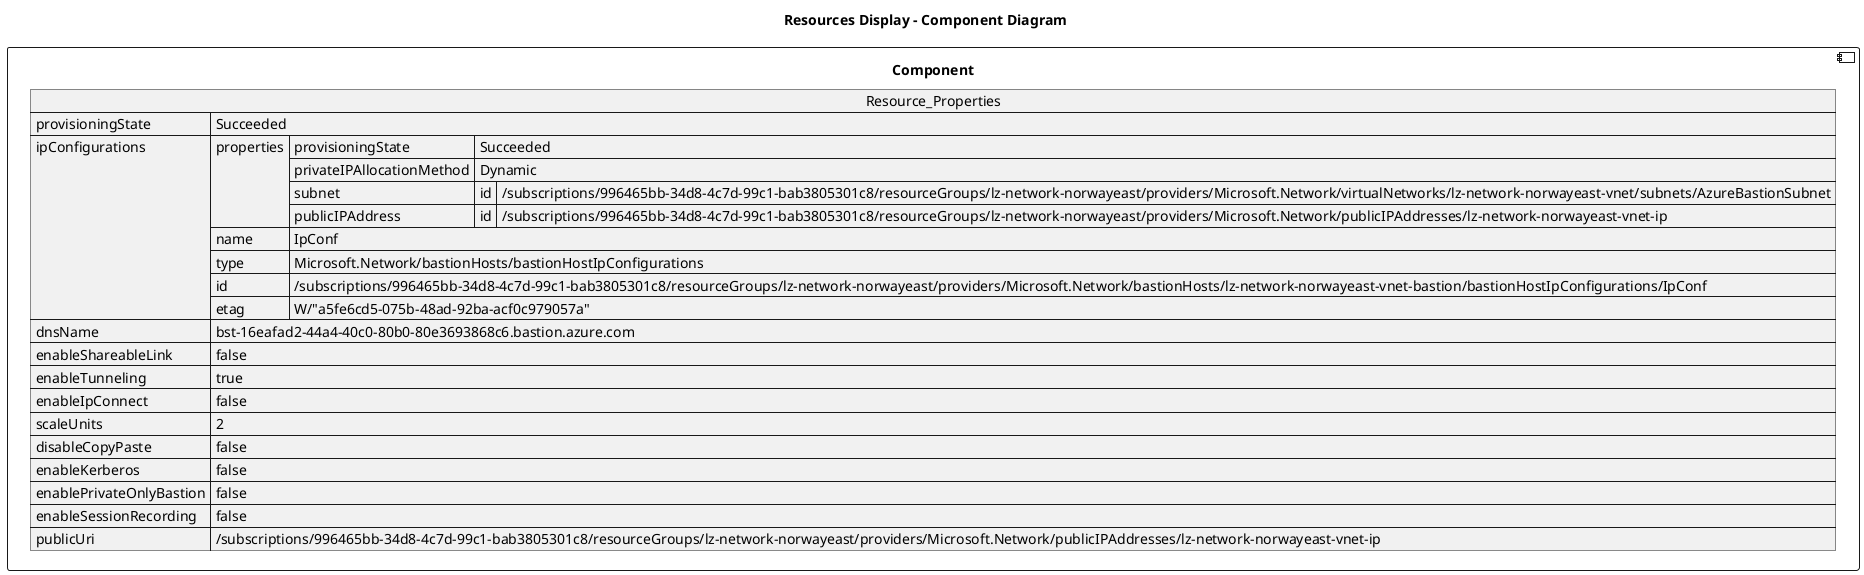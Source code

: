 @startuml

title Resources Display - Component Diagram

component Component {

json  Resource_Properties {
  "provisioningState": "Succeeded",
  "ipConfigurations": [
    {
      "properties": {
        "provisioningState": "Succeeded",
        "privateIPAllocationMethod": "Dynamic",
        "subnet": {
          "id": "/subscriptions/996465bb-34d8-4c7d-99c1-bab3805301c8/resourceGroups/lz-network-norwayeast/providers/Microsoft.Network/virtualNetworks/lz-network-norwayeast-vnet/subnets/AzureBastionSubnet"
        },
        "publicIPAddress": {
          "id": "/subscriptions/996465bb-34d8-4c7d-99c1-bab3805301c8/resourceGroups/lz-network-norwayeast/providers/Microsoft.Network/publicIPAddresses/lz-network-norwayeast-vnet-ip"
        }
      },
      "name": "IpConf",
      "type": "Microsoft.Network/bastionHosts/bastionHostIpConfigurations",
      "id": "/subscriptions/996465bb-34d8-4c7d-99c1-bab3805301c8/resourceGroups/lz-network-norwayeast/providers/Microsoft.Network/bastionHosts/lz-network-norwayeast-vnet-bastion/bastionHostIpConfigurations/IpConf",
      "etag": "W/\"a5fe6cd5-075b-48ad-92ba-acf0c979057a\""
    }
  ],
  "dnsName": "bst-16eafad2-44a4-40c0-80b0-80e3693868c6.bastion.azure.com",
  "enableShareableLink": false,
  "enableTunneling": true,
  "enableIpConnect": false,
  "scaleUnits": 2,
  "disableCopyPaste": false,
  "enableKerberos": false,
  "enablePrivateOnlyBastion": false,
  "enableSessionRecording": false,
  "publicUri": "/subscriptions/996465bb-34d8-4c7d-99c1-bab3805301c8/resourceGroups/lz-network-norwayeast/providers/Microsoft.Network/publicIPAddresses/lz-network-norwayeast-vnet-ip"
}
}
@enduml
